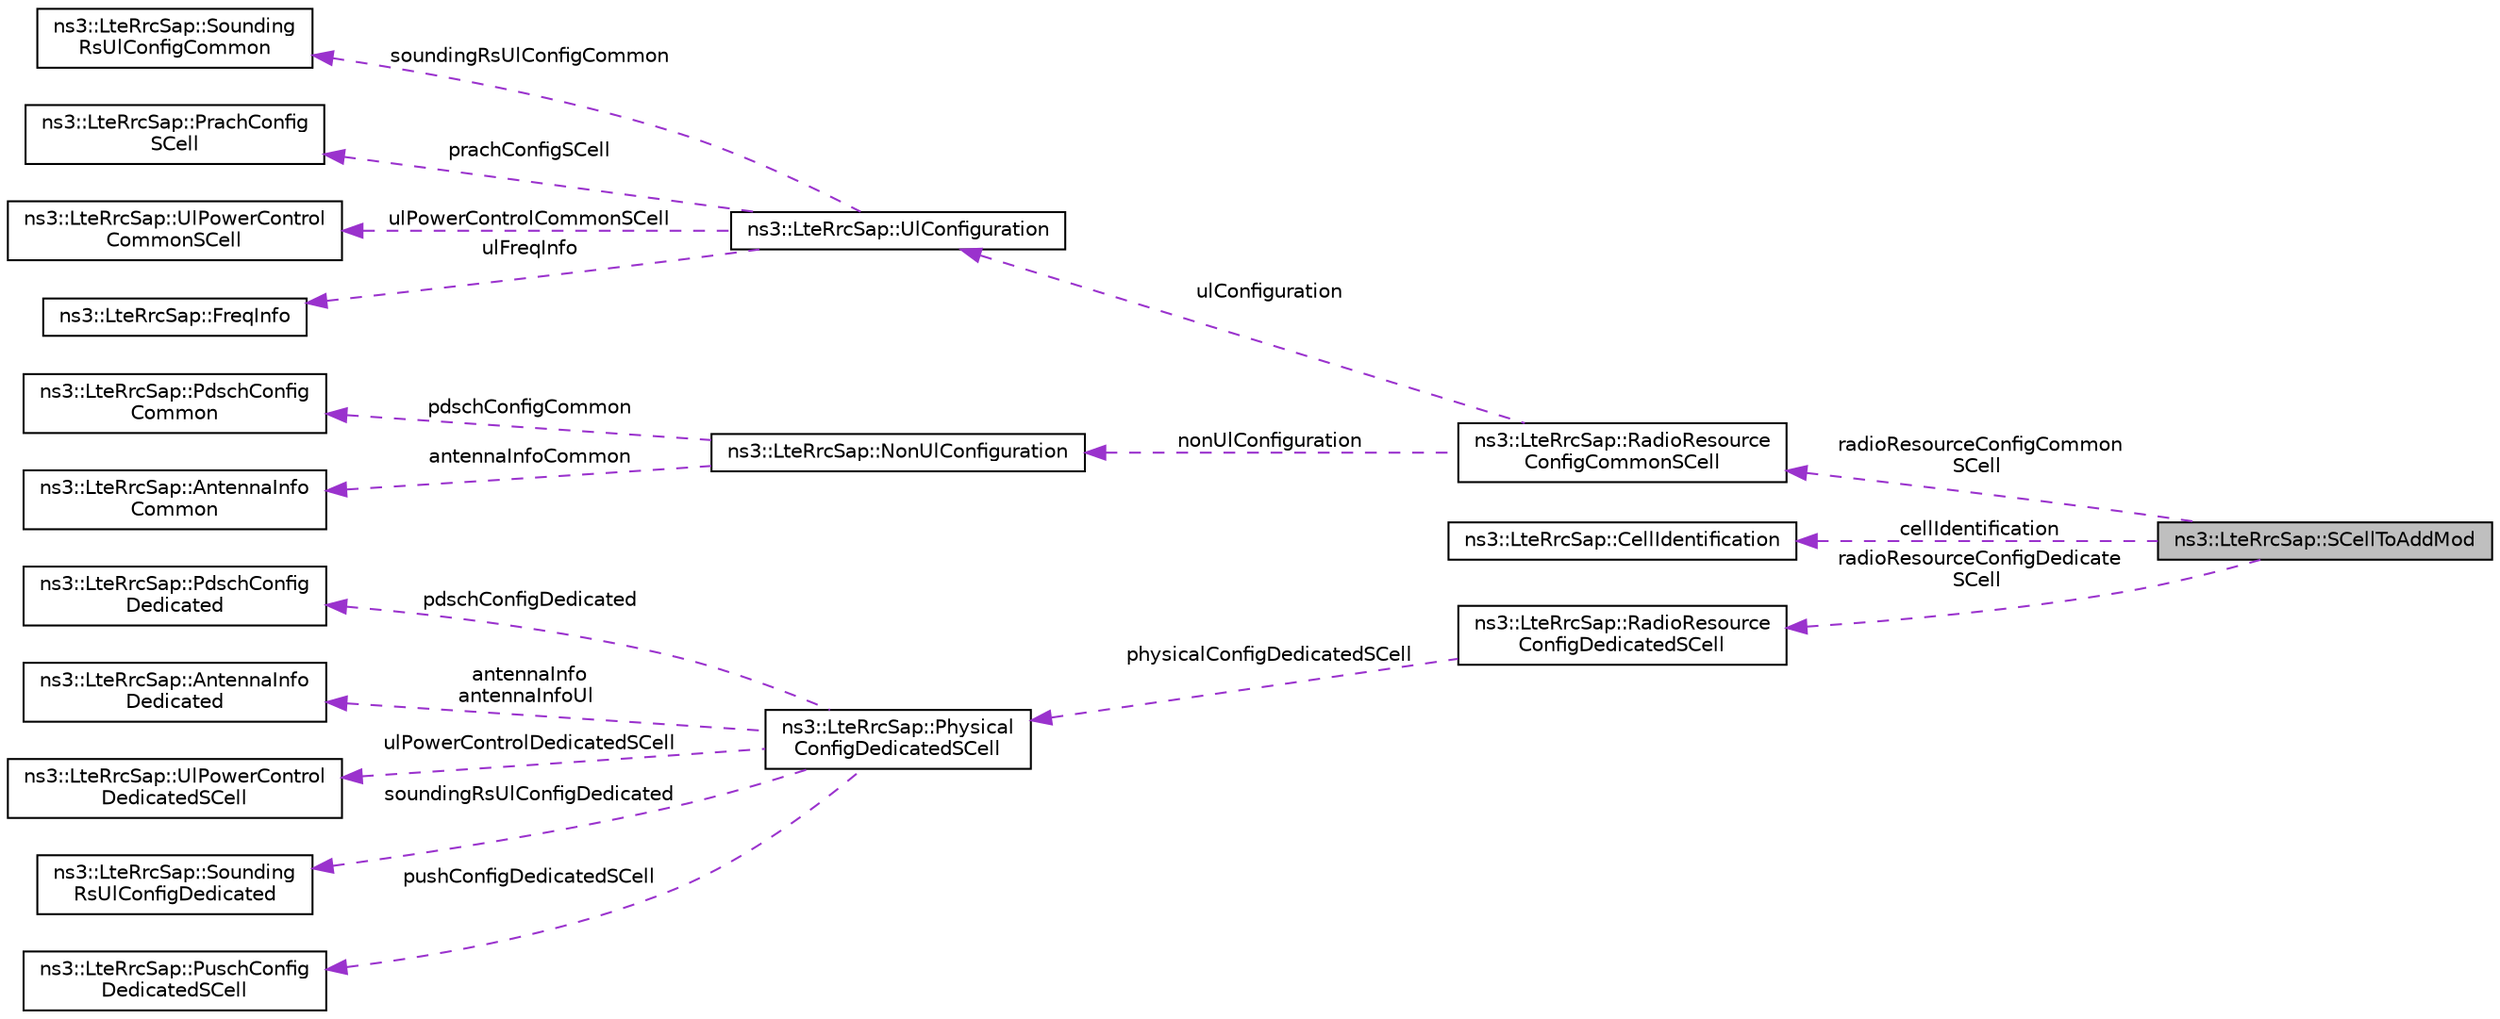 digraph "ns3::LteRrcSap::SCellToAddMod"
{
 // LATEX_PDF_SIZE
  edge [fontname="Helvetica",fontsize="10",labelfontname="Helvetica",labelfontsize="10"];
  node [fontname="Helvetica",fontsize="10",shape=record];
  rankdir="LR";
  Node1 [label="ns3::LteRrcSap::SCellToAddMod",height=0.2,width=0.4,color="black", fillcolor="grey75", style="filled", fontcolor="black",tooltip="SCellToAddMod structure."];
  Node2 -> Node1 [dir="back",color="darkorchid3",fontsize="10",style="dashed",label=" radioResourceConfigCommon\lSCell" ,fontname="Helvetica"];
  Node2 [label="ns3::LteRrcSap::RadioResource\lConfigCommonSCell",height=0.2,width=0.4,color="black", fillcolor="white", style="filled",URL="$structns3_1_1_lte_rrc_sap_1_1_radio_resource_config_common_s_cell.html",tooltip="RadioResourceConfigCommonSCell."];
  Node3 -> Node2 [dir="back",color="darkorchid3",fontsize="10",style="dashed",label=" ulConfiguration" ,fontname="Helvetica"];
  Node3 [label="ns3::LteRrcSap::UlConfiguration",height=0.2,width=0.4,color="black", fillcolor="white", style="filled",URL="$structns3_1_1_lte_rrc_sap_1_1_ul_configuration.html",tooltip="UlConfiguration structure."];
  Node4 -> Node3 [dir="back",color="darkorchid3",fontsize="10",style="dashed",label=" soundingRsUlConfigCommon" ,fontname="Helvetica"];
  Node4 [label="ns3::LteRrcSap::Sounding\lRsUlConfigCommon",height=0.2,width=0.4,color="black", fillcolor="white", style="filled",URL="$structns3_1_1_lte_rrc_sap_1_1_sounding_rs_ul_config_common.html",tooltip="SoundingRsUlConfigCommon structure."];
  Node5 -> Node3 [dir="back",color="darkorchid3",fontsize="10",style="dashed",label=" prachConfigSCell" ,fontname="Helvetica"];
  Node5 [label="ns3::LteRrcSap::PrachConfig\lSCell",height=0.2,width=0.4,color="black", fillcolor="white", style="filled",URL="$structns3_1_1_lte_rrc_sap_1_1_prach_config_s_cell.html",tooltip="PrachConfigSCell structure."];
  Node6 -> Node3 [dir="back",color="darkorchid3",fontsize="10",style="dashed",label=" ulPowerControlCommonSCell" ,fontname="Helvetica"];
  Node6 [label="ns3::LteRrcSap::UlPowerControl\lCommonSCell",height=0.2,width=0.4,color="black", fillcolor="white", style="filled",URL="$structns3_1_1_lte_rrc_sap_1_1_ul_power_control_common_s_cell.html",tooltip="UlPowerControlCommonSCell structure."];
  Node7 -> Node3 [dir="back",color="darkorchid3",fontsize="10",style="dashed",label=" ulFreqInfo" ,fontname="Helvetica"];
  Node7 [label="ns3::LteRrcSap::FreqInfo",height=0.2,width=0.4,color="black", fillcolor="white", style="filled",URL="$structns3_1_1_lte_rrc_sap_1_1_freq_info.html",tooltip="FreqInfo structure."];
  Node8 -> Node2 [dir="back",color="darkorchid3",fontsize="10",style="dashed",label=" nonUlConfiguration" ,fontname="Helvetica"];
  Node8 [label="ns3::LteRrcSap::NonUlConfiguration",height=0.2,width=0.4,color="black", fillcolor="white", style="filled",URL="$structns3_1_1_lte_rrc_sap_1_1_non_ul_configuration.html",tooltip="NonUlConfiguration structure."];
  Node9 -> Node8 [dir="back",color="darkorchid3",fontsize="10",style="dashed",label=" pdschConfigCommon" ,fontname="Helvetica"];
  Node9 [label="ns3::LteRrcSap::PdschConfig\lCommon",height=0.2,width=0.4,color="black", fillcolor="white", style="filled",URL="$structns3_1_1_lte_rrc_sap_1_1_pdsch_config_common.html",tooltip="PdschConfigCommon structure."];
  Node10 -> Node8 [dir="back",color="darkorchid3",fontsize="10",style="dashed",label=" antennaInfoCommon" ,fontname="Helvetica"];
  Node10 [label="ns3::LteRrcSap::AntennaInfo\lCommon",height=0.2,width=0.4,color="black", fillcolor="white", style="filled",URL="$structns3_1_1_lte_rrc_sap_1_1_antenna_info_common.html",tooltip="AntennaInfoCommon structure."];
  Node11 -> Node1 [dir="back",color="darkorchid3",fontsize="10",style="dashed",label=" cellIdentification" ,fontname="Helvetica"];
  Node11 [label="ns3::LteRrcSap::CellIdentification",height=0.2,width=0.4,color="black", fillcolor="white", style="filled",URL="$structns3_1_1_lte_rrc_sap_1_1_cell_identification.html",tooltip="CellIdentification structure."];
  Node12 -> Node1 [dir="back",color="darkorchid3",fontsize="10",style="dashed",label=" radioResourceConfigDedicate\lSCell" ,fontname="Helvetica"];
  Node12 [label="ns3::LteRrcSap::RadioResource\lConfigDedicatedSCell",height=0.2,width=0.4,color="black", fillcolor="white", style="filled",URL="$structns3_1_1_lte_rrc_sap_1_1_radio_resource_config_dedicated_s_cell.html",tooltip="RadioResourceConfigDedicatedSCell structure."];
  Node13 -> Node12 [dir="back",color="darkorchid3",fontsize="10",style="dashed",label=" physicalConfigDedicatedSCell" ,fontname="Helvetica"];
  Node13 [label="ns3::LteRrcSap::Physical\lConfigDedicatedSCell",height=0.2,width=0.4,color="black", fillcolor="white", style="filled",URL="$structns3_1_1_lte_rrc_sap_1_1_physical_config_dedicated_s_cell.html",tooltip="PhysicalConfigDedicatedSCell structure."];
  Node14 -> Node13 [dir="back",color="darkorchid3",fontsize="10",style="dashed",label=" pdschConfigDedicated" ,fontname="Helvetica"];
  Node14 [label="ns3::LteRrcSap::PdschConfig\lDedicated",height=0.2,width=0.4,color="black", fillcolor="white", style="filled",URL="$structns3_1_1_lte_rrc_sap_1_1_pdsch_config_dedicated.html",tooltip="PdschConfigDedicated structure."];
  Node15 -> Node13 [dir="back",color="darkorchid3",fontsize="10",style="dashed",label=" antennaInfo\nantennaInfoUl" ,fontname="Helvetica"];
  Node15 [label="ns3::LteRrcSap::AntennaInfo\lDedicated",height=0.2,width=0.4,color="black", fillcolor="white", style="filled",URL="$structns3_1_1_lte_rrc_sap_1_1_antenna_info_dedicated.html",tooltip="AntennaInfoDedicated structure."];
  Node16 -> Node13 [dir="back",color="darkorchid3",fontsize="10",style="dashed",label=" ulPowerControlDedicatedSCell" ,fontname="Helvetica"];
  Node16 [label="ns3::LteRrcSap::UlPowerControl\lDedicatedSCell",height=0.2,width=0.4,color="black", fillcolor="white", style="filled",URL="$structns3_1_1_lte_rrc_sap_1_1_ul_power_control_dedicated_s_cell.html",tooltip="UlPowerControlDedicatedSCell structure."];
  Node17 -> Node13 [dir="back",color="darkorchid3",fontsize="10",style="dashed",label=" soundingRsUlConfigDedicated" ,fontname="Helvetica"];
  Node17 [label="ns3::LteRrcSap::Sounding\lRsUlConfigDedicated",height=0.2,width=0.4,color="black", fillcolor="white", style="filled",URL="$structns3_1_1_lte_rrc_sap_1_1_sounding_rs_ul_config_dedicated.html",tooltip="SoundingRsUlConfigDedicated structure."];
  Node18 -> Node13 [dir="back",color="darkorchid3",fontsize="10",style="dashed",label=" pushConfigDedicatedSCell" ,fontname="Helvetica"];
  Node18 [label="ns3::LteRrcSap::PuschConfig\lDedicatedSCell",height=0.2,width=0.4,color="black", fillcolor="white", style="filled",URL="$structns3_1_1_lte_rrc_sap_1_1_pusch_config_dedicated_s_cell.html",tooltip="PuschConfigDedicatedSCell structure."];
}
